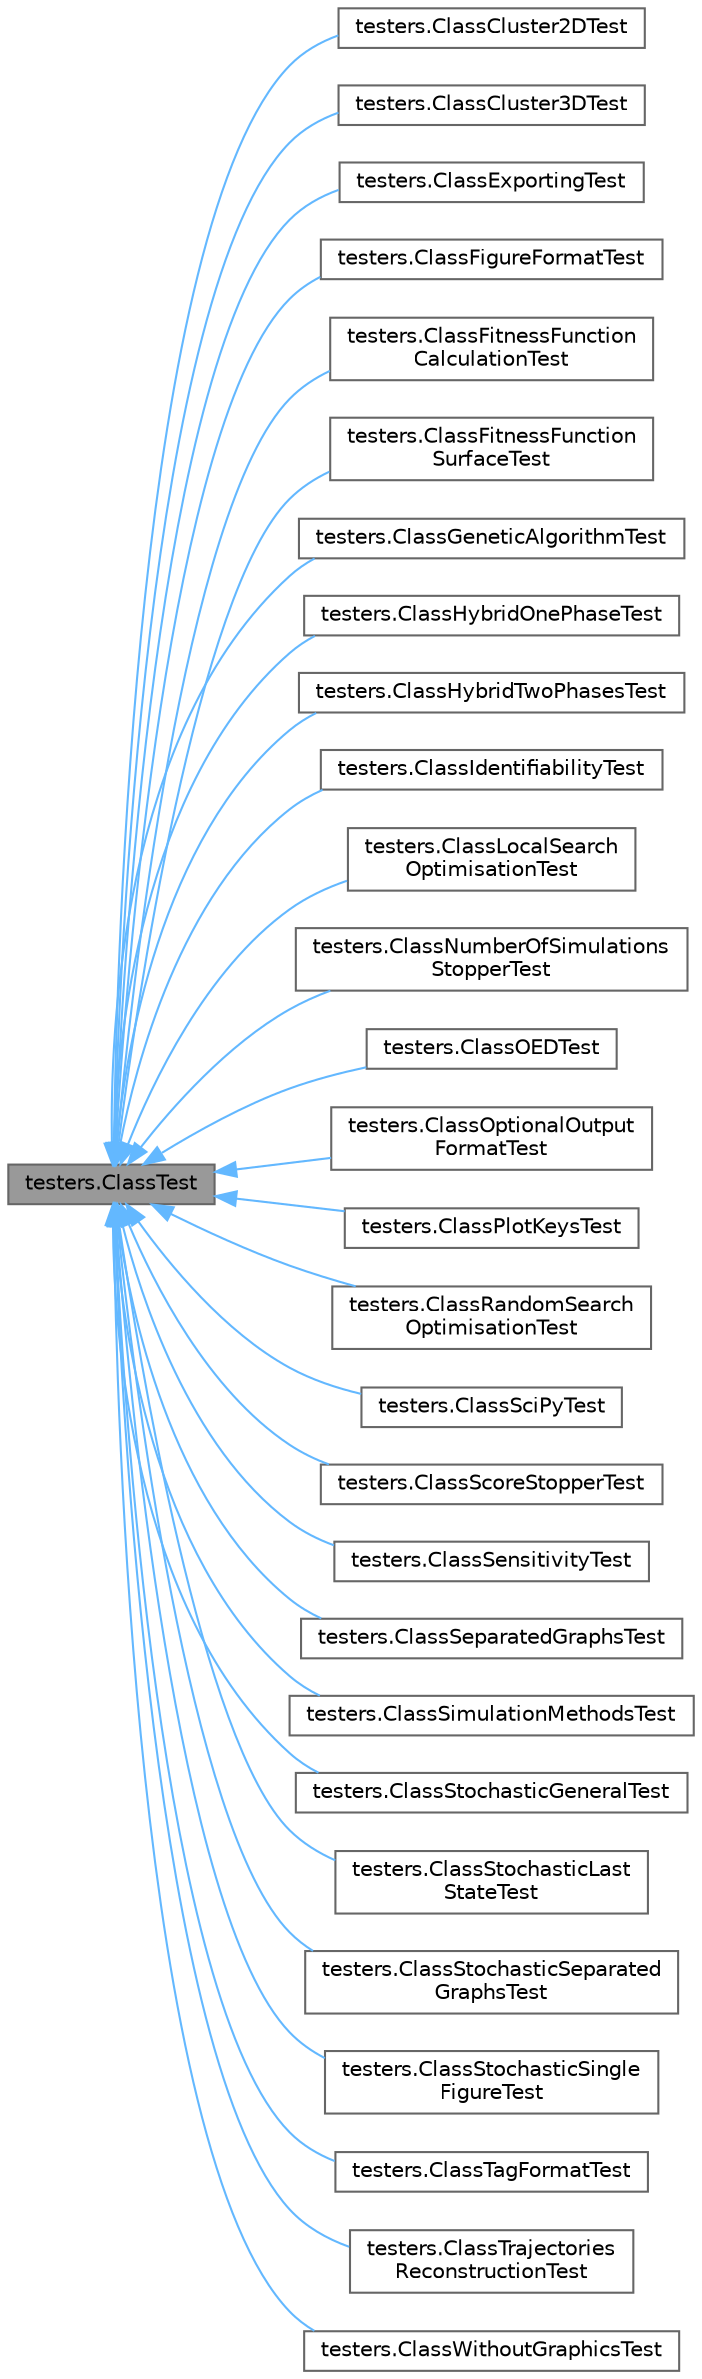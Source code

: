 digraph "testers.ClassTest"
{
 // LATEX_PDF_SIZE
  bgcolor="transparent";
  edge [fontname=Helvetica,fontsize=10,labelfontname=Helvetica,labelfontsize=10];
  node [fontname=Helvetica,fontsize=10,shape=box,height=0.2,width=0.4];
  rankdir="LR";
  Node1 [id="Node000001",label="testers.ClassTest",height=0.2,width=0.4,color="gray40", fillcolor="grey60", style="filled", fontcolor="black",tooltip=" "];
  Node1 -> Node2 [id="edge1_Node000001_Node000002",dir="back",color="steelblue1",style="solid",tooltip=" "];
  Node2 [id="Node000002",label="testers.ClassCluster2DTest",height=0.2,width=0.4,color="gray40", fillcolor="white", style="filled",URL="$classtesters_1_1_class_cluster2_d_test.html",tooltip=" "];
  Node1 -> Node3 [id="edge2_Node000001_Node000003",dir="back",color="steelblue1",style="solid",tooltip=" "];
  Node3 [id="Node000003",label="testers.ClassCluster3DTest",height=0.2,width=0.4,color="gray40", fillcolor="white", style="filled",URL="$classtesters_1_1_class_cluster3_d_test.html",tooltip=" "];
  Node1 -> Node4 [id="edge3_Node000001_Node000004",dir="back",color="steelblue1",style="solid",tooltip=" "];
  Node4 [id="Node000004",label="testers.ClassExportingTest",height=0.2,width=0.4,color="gray40", fillcolor="white", style="filled",URL="$classtesters_1_1_class_exporting_test.html",tooltip=" "];
  Node1 -> Node5 [id="edge4_Node000001_Node000005",dir="back",color="steelblue1",style="solid",tooltip=" "];
  Node5 [id="Node000005",label="testers.ClassFigureFormatTest",height=0.2,width=0.4,color="gray40", fillcolor="white", style="filled",URL="$classtesters_1_1_class_figure_format_test.html",tooltip=" "];
  Node1 -> Node6 [id="edge5_Node000001_Node000006",dir="back",color="steelblue1",style="solid",tooltip=" "];
  Node6 [id="Node000006",label="testers.ClassFitnessFunction\lCalculationTest",height=0.2,width=0.4,color="gray40", fillcolor="white", style="filled",URL="$classtesters_1_1_class_fitness_function_calculation_test.html",tooltip=" "];
  Node1 -> Node7 [id="edge6_Node000001_Node000007",dir="back",color="steelblue1",style="solid",tooltip=" "];
  Node7 [id="Node000007",label="testers.ClassFitnessFunction\lSurfaceTest",height=0.2,width=0.4,color="gray40", fillcolor="white", style="filled",URL="$classtesters_1_1_class_fitness_function_surface_test.html",tooltip=" "];
  Node1 -> Node8 [id="edge7_Node000001_Node000008",dir="back",color="steelblue1",style="solid",tooltip=" "];
  Node8 [id="Node000008",label="testers.ClassGeneticAlgorithmTest",height=0.2,width=0.4,color="gray40", fillcolor="white", style="filled",URL="$classtesters_1_1_class_genetic_algorithm_test.html",tooltip=" "];
  Node1 -> Node9 [id="edge8_Node000001_Node000009",dir="back",color="steelblue1",style="solid",tooltip=" "];
  Node9 [id="Node000009",label="testers.ClassHybridOnePhaseTest",height=0.2,width=0.4,color="gray40", fillcolor="white", style="filled",URL="$classtesters_1_1_class_hybrid_one_phase_test.html",tooltip=" "];
  Node1 -> Node10 [id="edge9_Node000001_Node000010",dir="back",color="steelblue1",style="solid",tooltip=" "];
  Node10 [id="Node000010",label="testers.ClassHybridTwoPhasesTest",height=0.2,width=0.4,color="gray40", fillcolor="white", style="filled",URL="$classtesters_1_1_class_hybrid_two_phases_test.html",tooltip=" "];
  Node1 -> Node11 [id="edge10_Node000001_Node000011",dir="back",color="steelblue1",style="solid",tooltip=" "];
  Node11 [id="Node000011",label="testers.ClassIdentifiabilityTest",height=0.2,width=0.4,color="gray40", fillcolor="white", style="filled",URL="$classtesters_1_1_class_identifiability_test.html",tooltip=" "];
  Node1 -> Node12 [id="edge11_Node000001_Node000012",dir="back",color="steelblue1",style="solid",tooltip=" "];
  Node12 [id="Node000012",label="testers.ClassLocalSearch\lOptimisationTest",height=0.2,width=0.4,color="gray40", fillcolor="white", style="filled",URL="$classtesters_1_1_class_local_search_optimisation_test.html",tooltip=" "];
  Node1 -> Node13 [id="edge12_Node000001_Node000013",dir="back",color="steelblue1",style="solid",tooltip=" "];
  Node13 [id="Node000013",label="testers.ClassNumberOfSimulations\lStopperTest",height=0.2,width=0.4,color="gray40", fillcolor="white", style="filled",URL="$classtesters_1_1_class_number_of_simulations_stopper_test.html",tooltip=" "];
  Node1 -> Node14 [id="edge13_Node000001_Node000014",dir="back",color="steelblue1",style="solid",tooltip=" "];
  Node14 [id="Node000014",label="testers.ClassOEDTest",height=0.2,width=0.4,color="gray40", fillcolor="white", style="filled",URL="$classtesters_1_1_class_o_e_d_test.html",tooltip=" "];
  Node1 -> Node15 [id="edge14_Node000001_Node000015",dir="back",color="steelblue1",style="solid",tooltip=" "];
  Node15 [id="Node000015",label="testers.ClassOptionalOutput\lFormatTest",height=0.2,width=0.4,color="gray40", fillcolor="white", style="filled",URL="$classtesters_1_1_class_optional_output_format_test.html",tooltip=" "];
  Node1 -> Node16 [id="edge15_Node000001_Node000016",dir="back",color="steelblue1",style="solid",tooltip=" "];
  Node16 [id="Node000016",label="testers.ClassPlotKeysTest",height=0.2,width=0.4,color="gray40", fillcolor="white", style="filled",URL="$classtesters_1_1_class_plot_keys_test.html",tooltip=" "];
  Node1 -> Node17 [id="edge16_Node000001_Node000017",dir="back",color="steelblue1",style="solid",tooltip=" "];
  Node17 [id="Node000017",label="testers.ClassRandomSearch\lOptimisationTest",height=0.2,width=0.4,color="gray40", fillcolor="white", style="filled",URL="$classtesters_1_1_class_random_search_optimisation_test.html",tooltip=" "];
  Node1 -> Node18 [id="edge17_Node000001_Node000018",dir="back",color="steelblue1",style="solid",tooltip=" "];
  Node18 [id="Node000018",label="testers.ClassSciPyTest",height=0.2,width=0.4,color="gray40", fillcolor="white", style="filled",URL="$classtesters_1_1_class_sci_py_test.html",tooltip=" "];
  Node1 -> Node19 [id="edge18_Node000001_Node000019",dir="back",color="steelblue1",style="solid",tooltip=" "];
  Node19 [id="Node000019",label="testers.ClassScoreStopperTest",height=0.2,width=0.4,color="gray40", fillcolor="white", style="filled",URL="$classtesters_1_1_class_score_stopper_test.html",tooltip=" "];
  Node1 -> Node20 [id="edge19_Node000001_Node000020",dir="back",color="steelblue1",style="solid",tooltip=" "];
  Node20 [id="Node000020",label="testers.ClassSensitivityTest",height=0.2,width=0.4,color="gray40", fillcolor="white", style="filled",URL="$classtesters_1_1_class_sensitivity_test.html",tooltip=" "];
  Node1 -> Node21 [id="edge20_Node000001_Node000021",dir="back",color="steelblue1",style="solid",tooltip=" "];
  Node21 [id="Node000021",label="testers.ClassSeparatedGraphsTest",height=0.2,width=0.4,color="gray40", fillcolor="white", style="filled",URL="$classtesters_1_1_class_separated_graphs_test.html",tooltip=" "];
  Node1 -> Node22 [id="edge21_Node000001_Node000022",dir="back",color="steelblue1",style="solid",tooltip=" "];
  Node22 [id="Node000022",label="testers.ClassSimulationMethodsTest",height=0.2,width=0.4,color="gray40", fillcolor="white", style="filled",URL="$classtesters_1_1_class_simulation_methods_test.html",tooltip=" "];
  Node1 -> Node23 [id="edge22_Node000001_Node000023",dir="back",color="steelblue1",style="solid",tooltip=" "];
  Node23 [id="Node000023",label="testers.ClassStochasticGeneralTest",height=0.2,width=0.4,color="gray40", fillcolor="white", style="filled",URL="$classtesters_1_1_class_stochastic_general_test.html",tooltip=" "];
  Node1 -> Node24 [id="edge23_Node000001_Node000024",dir="back",color="steelblue1",style="solid",tooltip=" "];
  Node24 [id="Node000024",label="testers.ClassStochasticLast\lStateTest",height=0.2,width=0.4,color="gray40", fillcolor="white", style="filled",URL="$classtesters_1_1_class_stochastic_last_state_test.html",tooltip=" "];
  Node1 -> Node25 [id="edge24_Node000001_Node000025",dir="back",color="steelblue1",style="solid",tooltip=" "];
  Node25 [id="Node000025",label="testers.ClassStochasticSeparated\lGraphsTest",height=0.2,width=0.4,color="gray40", fillcolor="white", style="filled",URL="$classtesters_1_1_class_stochastic_separated_graphs_test.html",tooltip=" "];
  Node1 -> Node26 [id="edge25_Node000001_Node000026",dir="back",color="steelblue1",style="solid",tooltip=" "];
  Node26 [id="Node000026",label="testers.ClassStochasticSingle\lFigureTest",height=0.2,width=0.4,color="gray40", fillcolor="white", style="filled",URL="$classtesters_1_1_class_stochastic_single_figure_test.html",tooltip=" "];
  Node1 -> Node27 [id="edge26_Node000001_Node000027",dir="back",color="steelblue1",style="solid",tooltip=" "];
  Node27 [id="Node000027",label="testers.ClassTagFormatTest",height=0.2,width=0.4,color="gray40", fillcolor="white", style="filled",URL="$classtesters_1_1_class_tag_format_test.html",tooltip=" "];
  Node1 -> Node28 [id="edge27_Node000001_Node000028",dir="back",color="steelblue1",style="solid",tooltip=" "];
  Node28 [id="Node000028",label="testers.ClassTrajectories\lReconstructionTest",height=0.2,width=0.4,color="gray40", fillcolor="white", style="filled",URL="$classtesters_1_1_class_trajectories_reconstruction_test.html",tooltip=" "];
  Node1 -> Node29 [id="edge28_Node000001_Node000029",dir="back",color="steelblue1",style="solid",tooltip=" "];
  Node29 [id="Node000029",label="testers.ClassWithoutGraphicsTest",height=0.2,width=0.4,color="gray40", fillcolor="white", style="filled",URL="$classtesters_1_1_class_without_graphics_test.html",tooltip=" "];
}
